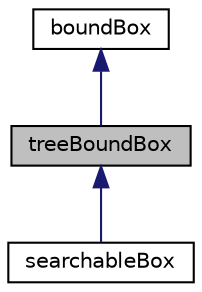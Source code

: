 digraph "treeBoundBox"
{
  bgcolor="transparent";
  edge [fontname="Helvetica",fontsize="10",labelfontname="Helvetica",labelfontsize="10"];
  node [fontname="Helvetica",fontsize="10",shape=record];
  Node1 [label="treeBoundBox",height=0.2,width=0.4,color="black", fillcolor="grey75", style="filled", fontcolor="black"];
  Node2 -> Node1 [dir="back",color="midnightblue",fontsize="10",style="solid",fontname="Helvetica"];
  Node2 [label="boundBox",height=0.2,width=0.4,color="black",URL="$a00154.html",tooltip="A bounding box defined in terms of the points at its extremities. "];
  Node1 -> Node3 [dir="back",color="midnightblue",fontsize="10",style="solid",fontname="Helvetica"];
  Node3 [label="searchableBox",height=0.2,width=0.4,color="black",URL="$a02330.html",tooltip="Searching on bounding box. "];
}
